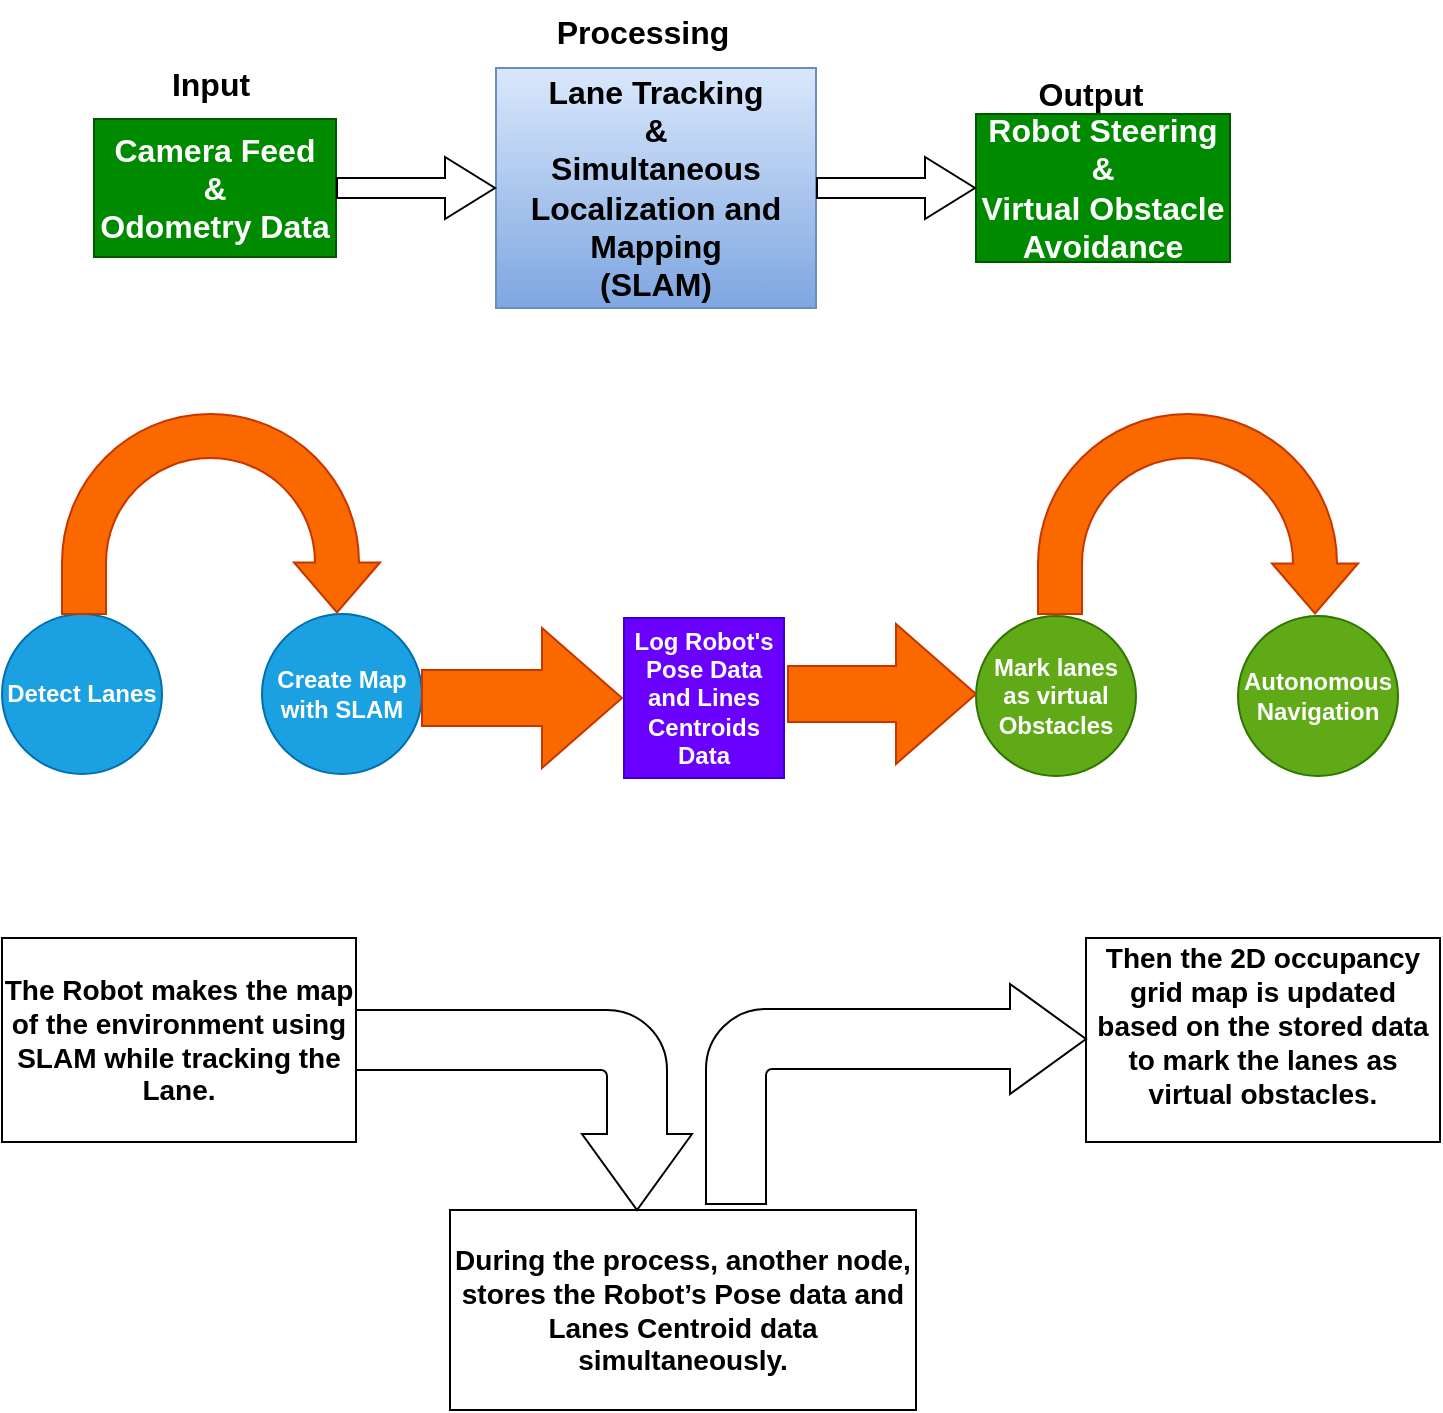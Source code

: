 <mxfile version="25.0.3">
  <diagram name="Page-1" id="zGPpp3myxNqGEa4oG3VN">
    <mxGraphModel dx="1257" dy="1043" grid="0" gridSize="10" guides="1" tooltips="1" connect="1" arrows="1" fold="1" page="1" pageScale="1" pageWidth="827" pageHeight="1169" background="none" math="0" shadow="0">
      <root>
        <mxCell id="0" />
        <mxCell id="1" parent="0" />
        <mxCell id="HMViNhWAmGEvSDqyo111-1" value="&lt;b&gt;&lt;font style=&quot;font-size: 16px;&quot;&gt;Lane Tracking&lt;br&gt;&amp;amp;&lt;br&gt;Simultaneous Localization and Mapping&lt;br&gt;(SLAM)&lt;/font&gt;&lt;/b&gt;" style="rounded=0;whiteSpace=wrap;html=1;fillColor=#dae8fc;strokeColor=#6c8ebf;gradientColor=#7ea6e0;" vertex="1" parent="1">
          <mxGeometry x="320" y="130" width="160" height="120" as="geometry" />
        </mxCell>
        <mxCell id="HMViNhWAmGEvSDqyo111-2" value="&lt;b&gt;&lt;font style=&quot;font-size: 16px;&quot;&gt;Camera Feed&lt;br&gt;&amp;amp;&lt;br&gt;Odometry Data&lt;/font&gt;&lt;/b&gt;" style="rounded=0;whiteSpace=wrap;html=1;fillColor=#008a00;fontColor=#ffffff;strokeColor=#005700;" vertex="1" parent="1">
          <mxGeometry x="119" y="155.5" width="121" height="69" as="geometry" />
        </mxCell>
        <mxCell id="HMViNhWAmGEvSDqyo111-3" value="&lt;b&gt;&lt;font style=&quot;font-size: 16px;&quot;&gt;Robot Steering&lt;br&gt;&amp;amp;&lt;br&gt;Virtual Obstacle Avoidance&lt;/font&gt;&lt;/b&gt;" style="rounded=0;whiteSpace=wrap;html=1;fillColor=#008a00;strokeColor=#005700;fontColor=#ffffff;" vertex="1" parent="1">
          <mxGeometry x="560" y="153" width="127" height="74" as="geometry" />
        </mxCell>
        <mxCell id="HMViNhWAmGEvSDqyo111-6" value="" style="shape=flexArrow;endArrow=classic;html=1;rounded=0;fontSize=12;startSize=8;endSize=8;curved=1;entryX=0;entryY=0.5;entryDx=0;entryDy=0;exitX=1;exitY=0.5;exitDx=0;exitDy=0;" edge="1" parent="1" source="HMViNhWAmGEvSDqyo111-1" target="HMViNhWAmGEvSDqyo111-3">
          <mxGeometry width="50" height="50" relative="1" as="geometry">
            <mxPoint x="424" y="243" as="sourcePoint" />
            <mxPoint x="487" y="354" as="targetPoint" />
          </mxGeometry>
        </mxCell>
        <mxCell id="HMViNhWAmGEvSDqyo111-9" value="" style="shape=flexArrow;endArrow=classic;html=1;rounded=0;fontSize=12;startSize=8;endSize=8;curved=1;entryX=0;entryY=0.5;entryDx=0;entryDy=0;exitX=1;exitY=0.5;exitDx=0;exitDy=0;" edge="1" parent="1" source="HMViNhWAmGEvSDqyo111-2" target="HMViNhWAmGEvSDqyo111-1">
          <mxGeometry width="50" height="50" relative="1" as="geometry">
            <mxPoint x="424" y="243" as="sourcePoint" />
            <mxPoint x="474" y="193" as="targetPoint" />
          </mxGeometry>
        </mxCell>
        <mxCell id="HMViNhWAmGEvSDqyo111-10" value="&lt;b&gt;Input&lt;/b&gt;" style="text;html=1;align=center;verticalAlign=middle;resizable=0;points=[];autosize=1;strokeColor=none;fillColor=none;fontSize=16;" vertex="1" parent="1">
          <mxGeometry x="148" y="122" width="57" height="31" as="geometry" />
        </mxCell>
        <mxCell id="HMViNhWAmGEvSDqyo111-11" value="&lt;b&gt;Output&lt;/b&gt;" style="text;html=1;align=center;verticalAlign=middle;resizable=0;points=[];autosize=1;strokeColor=none;fillColor=none;fontSize=16;" vertex="1" parent="1">
          <mxGeometry x="582" y="127" width="70" height="31" as="geometry" />
        </mxCell>
        <mxCell id="HMViNhWAmGEvSDqyo111-12" value="&lt;b&gt;Processing&lt;/b&gt;" style="text;html=1;align=center;verticalAlign=middle;resizable=0;points=[];autosize=1;strokeColor=none;fillColor=none;fontSize=16;" vertex="1" parent="1">
          <mxGeometry x="341" y="96" width="104" height="31" as="geometry" />
        </mxCell>
        <mxCell id="HMViNhWAmGEvSDqyo111-13" value="&lt;div&gt;&lt;b style=&quot;background-color: initial;&quot;&gt;Detect Lanes&lt;/b&gt;&lt;br&gt;&lt;/div&gt;" style="ellipse;whiteSpace=wrap;html=1;aspect=fixed;fillColor=#1ba1e2;fontColor=#ffffff;strokeColor=#006EAF;" vertex="1" parent="1">
          <mxGeometry x="73" y="403" width="80" height="80" as="geometry" />
        </mxCell>
        <mxCell id="HMViNhWAmGEvSDqyo111-14" value="&lt;b&gt;Create Map with SLAM&lt;/b&gt;" style="ellipse;whiteSpace=wrap;html=1;aspect=fixed;fillColor=#1ba1e2;fontColor=#ffffff;strokeColor=#006EAF;" vertex="1" parent="1">
          <mxGeometry x="203" y="403" width="80" height="80" as="geometry" />
        </mxCell>
        <mxCell id="HMViNhWAmGEvSDqyo111-15" value="&lt;b&gt;Mark lanes as virtual Obstacles&lt;/b&gt;" style="ellipse;whiteSpace=wrap;html=1;aspect=fixed;fillColor=#60a917;fontColor=#ffffff;strokeColor=#2D7600;" vertex="1" parent="1">
          <mxGeometry x="560" y="404" width="80" height="80" as="geometry" />
        </mxCell>
        <mxCell id="HMViNhWAmGEvSDqyo111-16" value="&lt;b&gt;Autonomous Navigation&lt;/b&gt;" style="ellipse;whiteSpace=wrap;html=1;aspect=fixed;fillColor=#60a917;fontColor=#ffffff;strokeColor=#2D7600;" vertex="1" parent="1">
          <mxGeometry x="691" y="404" width="80" height="80" as="geometry" />
        </mxCell>
        <mxCell id="HMViNhWAmGEvSDqyo111-24" value="" style="html=1;shadow=0;dashed=0;align=center;verticalAlign=middle;shape=mxgraph.arrows2.arrow;dy=0.6;dx=40;notch=0;direction=east;fillColor=#fa6800;fontColor=#000000;strokeColor=#C73500;" vertex="1" parent="1">
          <mxGeometry x="283" y="410" width="100" height="70" as="geometry" />
        </mxCell>
        <mxCell id="HMViNhWAmGEvSDqyo111-27" value="&lt;b&gt;Log Robot&#39;s Pose Data and Lines Centroids Data&lt;/b&gt;" style="whiteSpace=wrap;html=1;aspect=fixed;fillColor=#6a00ff;strokeColor=#3700CC;fontColor=#ffffff;" vertex="1" parent="1">
          <mxGeometry x="384" y="405" width="80" height="80" as="geometry" />
        </mxCell>
        <mxCell id="HMViNhWAmGEvSDqyo111-28" value="" style="html=1;shadow=0;dashed=0;align=center;verticalAlign=middle;shape=mxgraph.arrows2.arrow;dy=0.6;dx=40;flipH=1;notch=0;fillColor=#fa6800;fontColor=#000000;strokeColor=#C73500;direction=west;" vertex="1" parent="1">
          <mxGeometry x="466" y="408" width="94" height="70" as="geometry" />
        </mxCell>
        <mxCell id="HMViNhWAmGEvSDqyo111-33" value="" style="html=1;shadow=0;dashed=0;align=center;verticalAlign=middle;shape=mxgraph.arrows2.uTurnArrow;dy=11;arrowHead=43;dx2=25;direction=south;fillColor=#fa6800;fontColor=#000000;strokeColor=#C73500;" vertex="1" parent="1">
          <mxGeometry x="103" y="303" width="159" height="100" as="geometry" />
        </mxCell>
        <mxCell id="HMViNhWAmGEvSDqyo111-34" value="" style="html=1;shadow=0;dashed=0;align=center;verticalAlign=middle;shape=mxgraph.arrows2.uTurnArrow;dy=11;arrowHead=43;dx2=25;direction=south;fillColor=#fa6800;fontColor=#000000;strokeColor=#C73500;" vertex="1" parent="1">
          <mxGeometry x="591" y="303" width="160" height="100" as="geometry" />
        </mxCell>
        <mxCell id="HMViNhWAmGEvSDqyo111-36" value="&lt;div&gt;&lt;b&gt;&lt;font style=&quot;font-size: 14px;&quot;&gt;Then the 2D occupancy grid map is updated based on the stored data to mark the lanes as virtual obstacles.&lt;/font&gt;&lt;/b&gt;&lt;/div&gt;&lt;div&gt;&lt;br&gt;&lt;/div&gt;" style="rounded=0;whiteSpace=wrap;html=1;" vertex="1" parent="1">
          <mxGeometry x="615" y="565" width="177" height="102" as="geometry" />
        </mxCell>
        <mxCell id="HMViNhWAmGEvSDqyo111-37" value="&lt;b&gt;&lt;font style=&quot;font-size: 14px;&quot;&gt;During the process, another node, stores the Robot’s Pose data and Lanes Centroid data simultaneously.&lt;/font&gt;&lt;/b&gt;" style="rounded=0;whiteSpace=wrap;html=1;" vertex="1" parent="1">
          <mxGeometry x="297" y="701" width="233" height="100" as="geometry" />
        </mxCell>
        <mxCell id="HMViNhWAmGEvSDqyo111-38" value="&lt;div&gt;&lt;b&gt;&lt;font style=&quot;font-size: 14px;&quot;&gt;The Robot makes the map of the environment using SLAM while tracking the Lane.&lt;/font&gt;&lt;/b&gt;&lt;br&gt;&lt;/div&gt;" style="rounded=0;whiteSpace=wrap;html=1;" vertex="1" parent="1">
          <mxGeometry x="73" y="565" width="177" height="102" as="geometry" />
        </mxCell>
        <mxCell id="HMViNhWAmGEvSDqyo111-40" value="" style="html=1;shadow=0;dashed=0;align=center;verticalAlign=middle;shape=mxgraph.arrows2.bendArrow;dy=15;dx=38;notch=0;arrowHead=55;rounded=1;direction=south;" vertex="1" parent="1">
          <mxGeometry x="250" y="601" width="168" height="100" as="geometry" />
        </mxCell>
        <mxCell id="HMViNhWAmGEvSDqyo111-41" value="" style="html=1;shadow=0;dashed=0;align=center;verticalAlign=middle;shape=mxgraph.arrows2.bendArrow;dy=15;dx=38;notch=0;arrowHead=55;rounded=1;direction=east;" vertex="1" parent="1">
          <mxGeometry x="425" y="588" width="190" height="110" as="geometry" />
        </mxCell>
      </root>
    </mxGraphModel>
  </diagram>
</mxfile>
